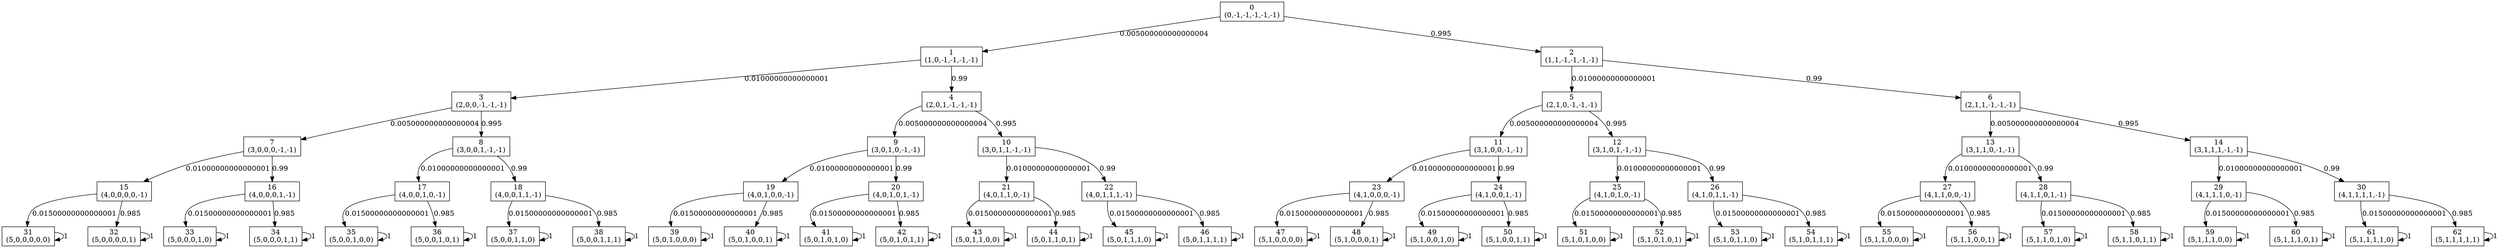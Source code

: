 digraph P {
node [shape=box];
0 -> 1 [ label="0.005000000000000004" ];
0 -> 2 [ label="0.995" ];
1 -> 3 [ label="0.01000000000000001" ];
1 -> 4 [ label="0.99" ];
2 -> 5 [ label="0.01000000000000001" ];
2 -> 6 [ label="0.99" ];
3 -> 7 [ label="0.005000000000000004" ];
3 -> 8 [ label="0.995" ];
4 -> 9 [ label="0.005000000000000004" ];
4 -> 10 [ label="0.995" ];
5 -> 11 [ label="0.005000000000000004" ];
5 -> 12 [ label="0.995" ];
6 -> 13 [ label="0.005000000000000004" ];
6 -> 14 [ label="0.995" ];
7 -> 15 [ label="0.01000000000000001" ];
7 -> 16 [ label="0.99" ];
8 -> 17 [ label="0.01000000000000001" ];
8 -> 18 [ label="0.99" ];
9 -> 19 [ label="0.01000000000000001" ];
9 -> 20 [ label="0.99" ];
10 -> 21 [ label="0.01000000000000001" ];
10 -> 22 [ label="0.99" ];
11 -> 23 [ label="0.01000000000000001" ];
11 -> 24 [ label="0.99" ];
12 -> 25 [ label="0.01000000000000001" ];
12 -> 26 [ label="0.99" ];
13 -> 27 [ label="0.01000000000000001" ];
13 -> 28 [ label="0.99" ];
14 -> 29 [ label="0.01000000000000001" ];
14 -> 30 [ label="0.99" ];
15 -> 31 [ label="0.01500000000000001" ];
15 -> 32 [ label="0.985" ];
16 -> 33 [ label="0.01500000000000001" ];
16 -> 34 [ label="0.985" ];
17 -> 35 [ label="0.01500000000000001" ];
17 -> 36 [ label="0.985" ];
18 -> 37 [ label="0.01500000000000001" ];
18 -> 38 [ label="0.985" ];
19 -> 39 [ label="0.01500000000000001" ];
19 -> 40 [ label="0.985" ];
20 -> 41 [ label="0.01500000000000001" ];
20 -> 42 [ label="0.985" ];
21 -> 43 [ label="0.01500000000000001" ];
21 -> 44 [ label="0.985" ];
22 -> 45 [ label="0.01500000000000001" ];
22 -> 46 [ label="0.985" ];
23 -> 47 [ label="0.01500000000000001" ];
23 -> 48 [ label="0.985" ];
24 -> 49 [ label="0.01500000000000001" ];
24 -> 50 [ label="0.985" ];
25 -> 51 [ label="0.01500000000000001" ];
25 -> 52 [ label="0.985" ];
26 -> 53 [ label="0.01500000000000001" ];
26 -> 54 [ label="0.985" ];
27 -> 55 [ label="0.01500000000000001" ];
27 -> 56 [ label="0.985" ];
28 -> 57 [ label="0.01500000000000001" ];
28 -> 58 [ label="0.985" ];
29 -> 59 [ label="0.01500000000000001" ];
29 -> 60 [ label="0.985" ];
30 -> 61 [ label="0.01500000000000001" ];
30 -> 62 [ label="0.985" ];
31 -> 31 [ label="1" ];
32 -> 32 [ label="1" ];
33 -> 33 [ label="1" ];
34 -> 34 [ label="1" ];
35 -> 35 [ label="1" ];
36 -> 36 [ label="1" ];
37 -> 37 [ label="1" ];
38 -> 38 [ label="1" ];
39 -> 39 [ label="1" ];
40 -> 40 [ label="1" ];
41 -> 41 [ label="1" ];
42 -> 42 [ label="1" ];
43 -> 43 [ label="1" ];
44 -> 44 [ label="1" ];
45 -> 45 [ label="1" ];
46 -> 46 [ label="1" ];
47 -> 47 [ label="1" ];
48 -> 48 [ label="1" ];
49 -> 49 [ label="1" ];
50 -> 50 [ label="1" ];
51 -> 51 [ label="1" ];
52 -> 52 [ label="1" ];
53 -> 53 [ label="1" ];
54 -> 54 [ label="1" ];
55 -> 55 [ label="1" ];
56 -> 56 [ label="1" ];
57 -> 57 [ label="1" ];
58 -> 58 [ label="1" ];
59 -> 59 [ label="1" ];
60 -> 60 [ label="1" ];
61 -> 61 [ label="1" ];
62 -> 62 [ label="1" ];
0 [label="0\n(0,-1,-1,-1,-1,-1)"];
1 [label="1\n(1,0,-1,-1,-1,-1)"];
2 [label="2\n(1,1,-1,-1,-1,-1)"];
3 [label="3\n(2,0,0,-1,-1,-1)"];
4 [label="4\n(2,0,1,-1,-1,-1)"];
5 [label="5\n(2,1,0,-1,-1,-1)"];
6 [label="6\n(2,1,1,-1,-1,-1)"];
7 [label="7\n(3,0,0,0,-1,-1)"];
8 [label="8\n(3,0,0,1,-1,-1)"];
9 [label="9\n(3,0,1,0,-1,-1)"];
10 [label="10\n(3,0,1,1,-1,-1)"];
11 [label="11\n(3,1,0,0,-1,-1)"];
12 [label="12\n(3,1,0,1,-1,-1)"];
13 [label="13\n(3,1,1,0,-1,-1)"];
14 [label="14\n(3,1,1,1,-1,-1)"];
15 [label="15\n(4,0,0,0,0,-1)"];
16 [label="16\n(4,0,0,0,1,-1)"];
17 [label="17\n(4,0,0,1,0,-1)"];
18 [label="18\n(4,0,0,1,1,-1)"];
19 [label="19\n(4,0,1,0,0,-1)"];
20 [label="20\n(4,0,1,0,1,-1)"];
21 [label="21\n(4,0,1,1,0,-1)"];
22 [label="22\n(4,0,1,1,1,-1)"];
23 [label="23\n(4,1,0,0,0,-1)"];
24 [label="24\n(4,1,0,0,1,-1)"];
25 [label="25\n(4,1,0,1,0,-1)"];
26 [label="26\n(4,1,0,1,1,-1)"];
27 [label="27\n(4,1,1,0,0,-1)"];
28 [label="28\n(4,1,1,0,1,-1)"];
29 [label="29\n(4,1,1,1,0,-1)"];
30 [label="30\n(4,1,1,1,1,-1)"];
31 [label="31\n(5,0,0,0,0,0)"];
32 [label="32\n(5,0,0,0,0,1)"];
33 [label="33\n(5,0,0,0,1,0)"];
34 [label="34\n(5,0,0,0,1,1)"];
35 [label="35\n(5,0,0,1,0,0)"];
36 [label="36\n(5,0,0,1,0,1)"];
37 [label="37\n(5,0,0,1,1,0)"];
38 [label="38\n(5,0,0,1,1,1)"];
39 [label="39\n(5,0,1,0,0,0)"];
40 [label="40\n(5,0,1,0,0,1)"];
41 [label="41\n(5,0,1,0,1,0)"];
42 [label="42\n(5,0,1,0,1,1)"];
43 [label="43\n(5,0,1,1,0,0)"];
44 [label="44\n(5,0,1,1,0,1)"];
45 [label="45\n(5,0,1,1,1,0)"];
46 [label="46\n(5,0,1,1,1,1)"];
47 [label="47\n(5,1,0,0,0,0)"];
48 [label="48\n(5,1,0,0,0,1)"];
49 [label="49\n(5,1,0,0,1,0)"];
50 [label="50\n(5,1,0,0,1,1)"];
51 [label="51\n(5,1,0,1,0,0)"];
52 [label="52\n(5,1,0,1,0,1)"];
53 [label="53\n(5,1,0,1,1,0)"];
54 [label="54\n(5,1,0,1,1,1)"];
55 [label="55\n(5,1,1,0,0,0)"];
56 [label="56\n(5,1,1,0,0,1)"];
57 [label="57\n(5,1,1,0,1,0)"];
58 [label="58\n(5,1,1,0,1,1)"];
59 [label="59\n(5,1,1,1,0,0)"];
60 [label="60\n(5,1,1,1,0,1)"];
61 [label="61\n(5,1,1,1,1,0)"];
62 [label="62\n(5,1,1,1,1,1)"];
}
